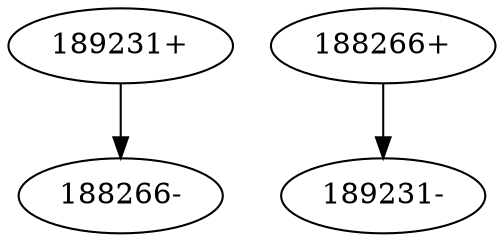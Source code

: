 digraph G {
"189231+" [l=49057]
"188266+" [l=33803]
"189231-" [l=49057]
"188266-" [l=33803]
"188266+" -> "189231-" [d=4528 e=100 n=7]
"189231+" -> "188266-" [d=4528 e=100 n=7]
}
